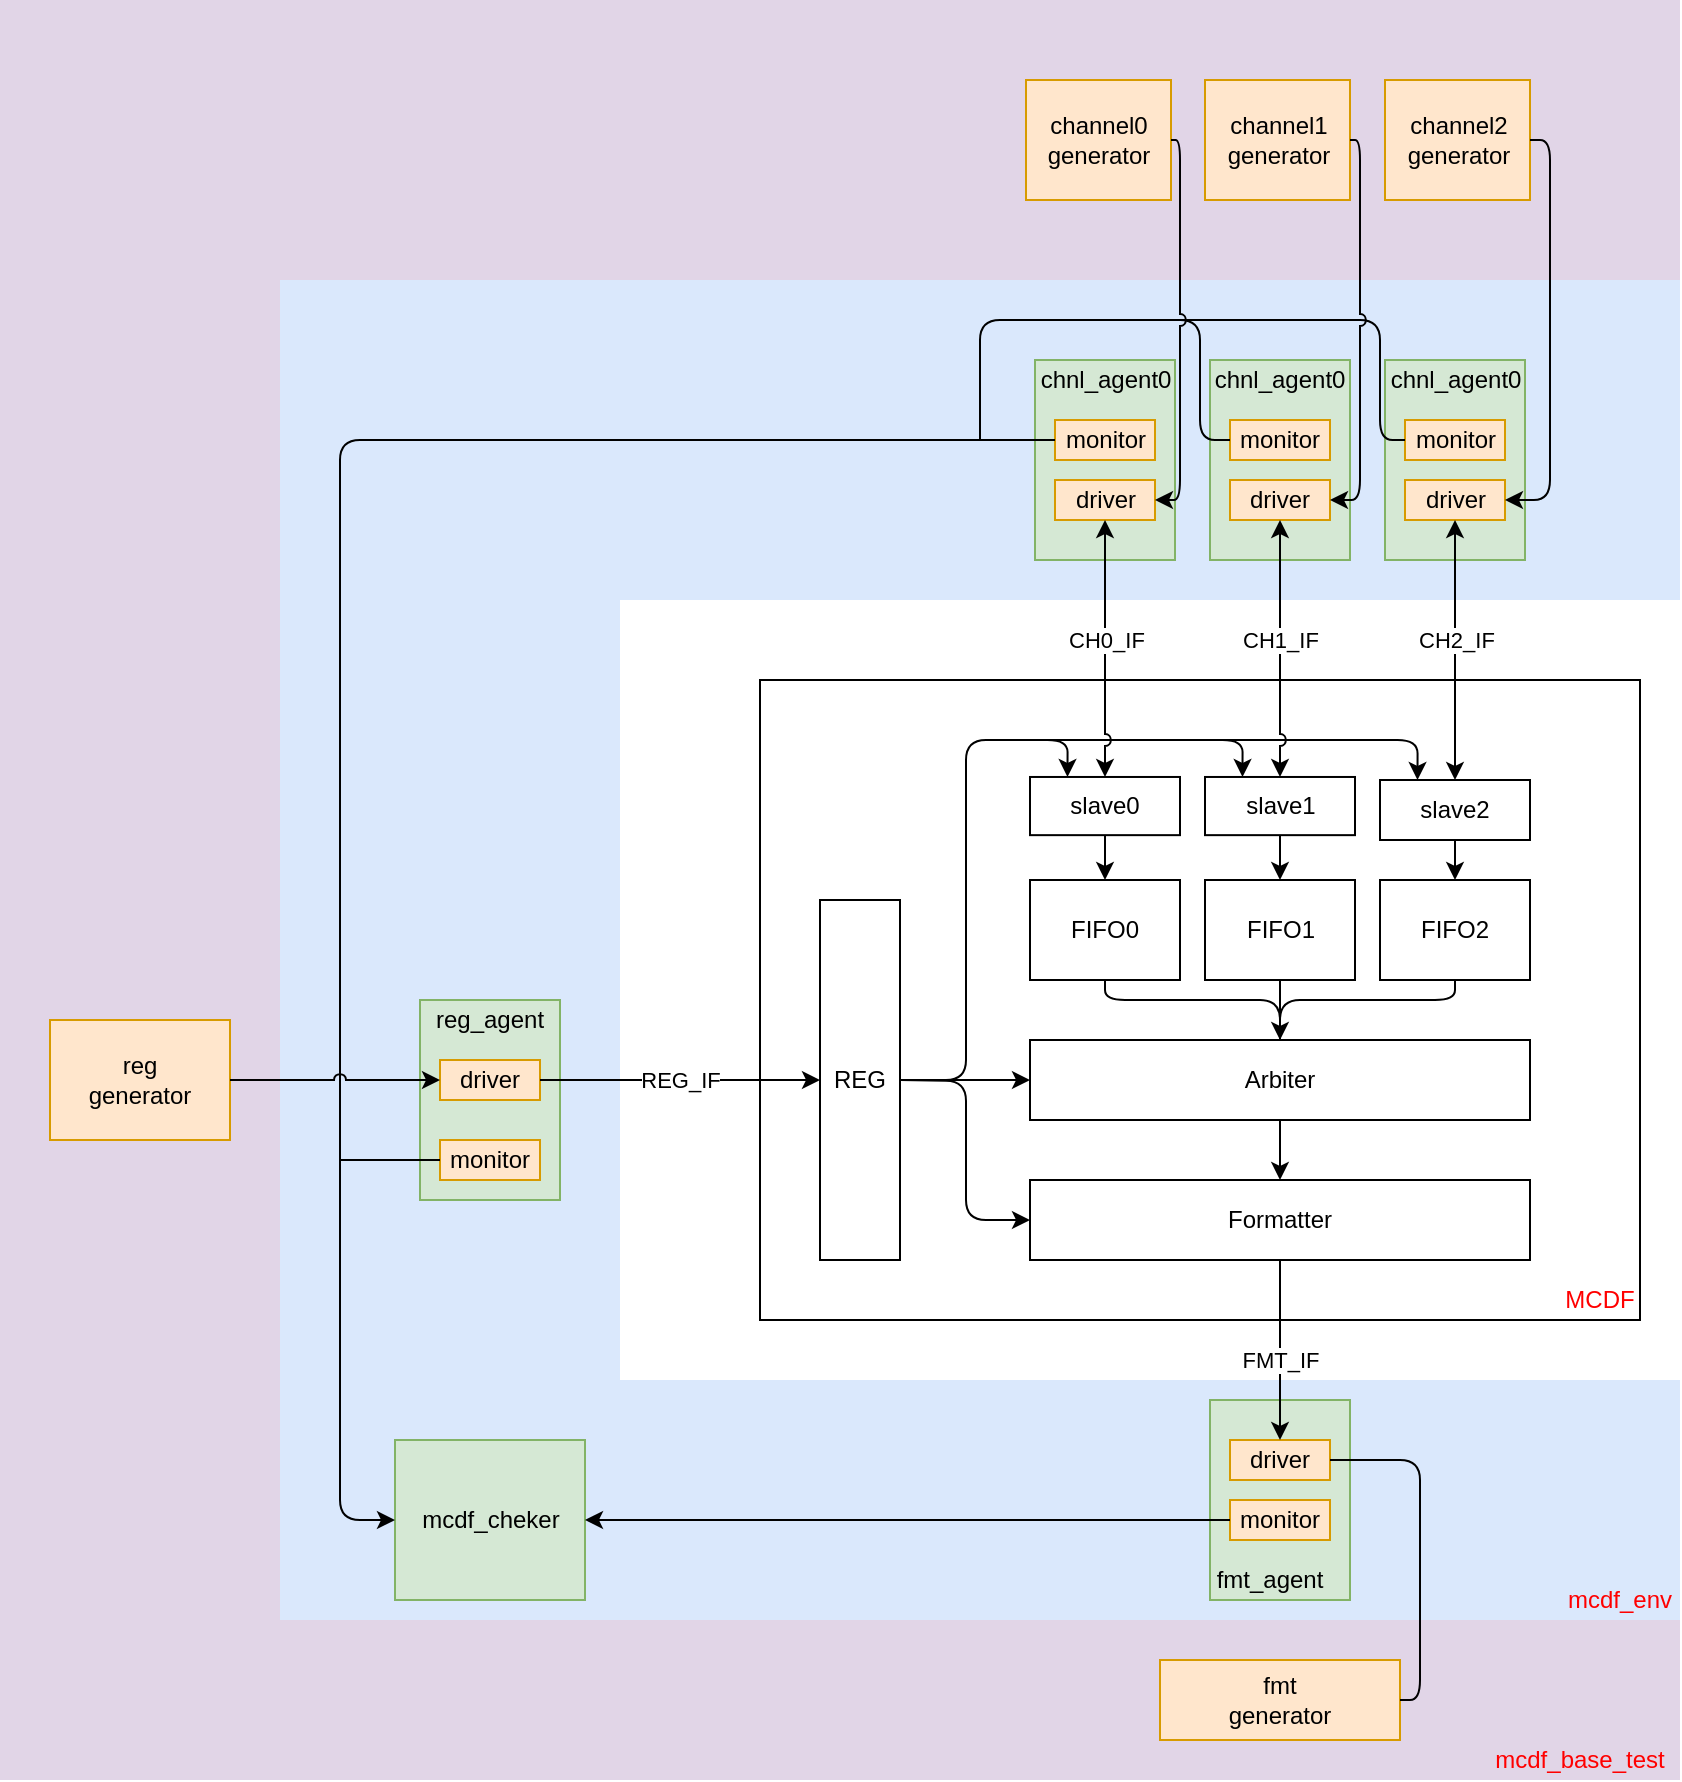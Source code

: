 <mxfile version="13.8.0" type="github">
  <diagram id="-qIr2_UXZxA3kkLqqSqM" name="Page-1">
    <mxGraphModel dx="1831" dy="1626" grid="1" gridSize="10" guides="1" tooltips="1" connect="1" arrows="1" fold="1" page="1" pageScale="1" pageWidth="850" pageHeight="1100" math="0" shadow="0">
      <root>
        <mxCell id="0" />
        <mxCell id="1" parent="0" />
        <mxCell id="Y9nZwd153pjmUSm361T4-191" value="" style="rounded=0;whiteSpace=wrap;html=1;shadow=0;fillColor=#e1d5e7;strokeColor=none;" parent="1" vertex="1">
          <mxGeometry x="-160" y="-140" width="840" height="140" as="geometry" />
        </mxCell>
        <mxCell id="Y9nZwd153pjmUSm361T4-116" value="" style="group;" parent="1" vertex="1" connectable="0">
          <mxGeometry x="220" y="200" width="440" height="320" as="geometry" />
        </mxCell>
        <mxCell id="Y9nZwd153pjmUSm361T4-1" value="&lt;br&gt;&lt;br&gt;&lt;br&gt;&lt;br&gt;" style="rounded=0;whiteSpace=wrap;html=1;" parent="Y9nZwd153pjmUSm361T4-116" vertex="1">
          <mxGeometry width="440" height="320" as="geometry" />
        </mxCell>
        <mxCell id="Y9nZwd153pjmUSm361T4-14" value="MCDF&lt;br&gt;" style="text;html=1;strokeColor=none;fillColor=none;align=center;verticalAlign=middle;whiteSpace=wrap;rounded=0;fontColor=#FF0000;" parent="Y9nZwd153pjmUSm361T4-116" vertex="1">
          <mxGeometry x="400" y="300.606" width="40" height="19.394" as="geometry" />
        </mxCell>
        <mxCell id="Y9nZwd153pjmUSm361T4-2" value="slave0" style="rounded=0;whiteSpace=wrap;html=1;" parent="Y9nZwd153pjmUSm361T4-116" vertex="1">
          <mxGeometry x="135" y="48.485" width="75" height="29.091" as="geometry" />
        </mxCell>
        <mxCell id="Y9nZwd153pjmUSm361T4-11" value="slave1" style="rounded=0;whiteSpace=wrap;html=1;" parent="Y9nZwd153pjmUSm361T4-116" vertex="1">
          <mxGeometry x="222.5" y="48.485" width="75" height="29.091" as="geometry" />
        </mxCell>
        <mxCell id="Y9nZwd153pjmUSm361T4-21" style="edgeStyle=orthogonalEdgeStyle;rounded=0;orthogonalLoop=1;jettySize=auto;html=1;exitX=0.5;exitY=1;exitDx=0;exitDy=0;entryX=0.5;entryY=0;entryDx=0;entryDy=0;" parent="1" source="Y9nZwd153pjmUSm361T4-2" target="Y9nZwd153pjmUSm361T4-7" edge="1">
          <mxGeometry relative="1" as="geometry" />
        </mxCell>
        <mxCell id="Y9nZwd153pjmUSm361T4-101" style="edgeStyle=elbowEdgeStyle;rounded=0;sketch=0;jumpStyle=none;orthogonalLoop=1;jettySize=auto;html=1;exitX=1;exitY=0.5;exitDx=0;exitDy=0;shadow=0;startArrow=none;startFill=0;endArrow=none;endFill=0;" parent="1" source="Y9nZwd153pjmUSm361T4-6" target="Y9nZwd153pjmUSm361T4-1" edge="1">
          <mxGeometry relative="1" as="geometry">
            <Array as="points">
              <mxPoint x="320" y="360" />
            </Array>
          </mxGeometry>
        </mxCell>
        <mxCell id="Y9nZwd153pjmUSm361T4-6" value="REG" style="rounded=0;whiteSpace=wrap;html=1;" parent="1" vertex="1">
          <mxGeometry x="250" y="310" width="40" height="180" as="geometry" />
        </mxCell>
        <mxCell id="Y9nZwd153pjmUSm361T4-98" style="edgeStyle=orthogonalEdgeStyle;rounded=0;sketch=0;jumpStyle=none;orthogonalLoop=1;jettySize=auto;html=1;exitX=0.5;exitY=1;exitDx=0;exitDy=0;shadow=0;startArrow=none;startFill=0;endArrow=classic;endFill=1;" parent="1" source="Y9nZwd153pjmUSm361T4-9" target="Y9nZwd153pjmUSm361T4-15" edge="1">
          <mxGeometry relative="1" as="geometry" />
        </mxCell>
        <mxCell id="Y9nZwd153pjmUSm361T4-9" value="FIFO1" style="rounded=0;whiteSpace=wrap;html=1;" parent="1" vertex="1">
          <mxGeometry x="442.5" y="300" width="75" height="50" as="geometry" />
        </mxCell>
        <mxCell id="Y9nZwd153pjmUSm361T4-22" style="edgeStyle=orthogonalEdgeStyle;rounded=0;orthogonalLoop=1;jettySize=auto;html=1;exitX=0.5;exitY=1;exitDx=0;exitDy=0;entryX=0.5;entryY=0;entryDx=0;entryDy=0;" parent="1" source="Y9nZwd153pjmUSm361T4-11" target="Y9nZwd153pjmUSm361T4-9" edge="1">
          <mxGeometry relative="1" as="geometry" />
        </mxCell>
        <mxCell id="Y9nZwd153pjmUSm361T4-12" value="FIFO2" style="rounded=0;whiteSpace=wrap;html=1;" parent="1" vertex="1">
          <mxGeometry x="530" y="300" width="75" height="50" as="geometry" />
        </mxCell>
        <mxCell id="Y9nZwd153pjmUSm361T4-23" style="edgeStyle=orthogonalEdgeStyle;rounded=0;orthogonalLoop=1;jettySize=auto;html=1;exitX=0.5;exitY=1;exitDx=0;exitDy=0;entryX=0.5;entryY=0;entryDx=0;entryDy=0;" parent="1" source="Y9nZwd153pjmUSm361T4-13" target="Y9nZwd153pjmUSm361T4-12" edge="1">
          <mxGeometry relative="1" as="geometry" />
        </mxCell>
        <mxCell id="Y9nZwd153pjmUSm361T4-13" value="slave2" style="rounded=0;whiteSpace=wrap;html=1;" parent="1" vertex="1">
          <mxGeometry x="530" y="250" width="75" height="30" as="geometry" />
        </mxCell>
        <mxCell id="Y9nZwd153pjmUSm361T4-80" value="" style="edgeStyle=orthogonalEdgeStyle;rounded=0;jumpStyle=arc;orthogonalLoop=1;jettySize=auto;html=1;" parent="1" source="Y9nZwd153pjmUSm361T4-15" target="Y9nZwd153pjmUSm361T4-79" edge="1">
          <mxGeometry relative="1" as="geometry" />
        </mxCell>
        <mxCell id="Y9nZwd153pjmUSm361T4-15" value="Arbiter&lt;br&gt;" style="rounded=0;whiteSpace=wrap;html=1;" parent="1" vertex="1">
          <mxGeometry x="355" y="380" width="250" height="40" as="geometry" />
        </mxCell>
        <mxCell id="Y9nZwd153pjmUSm361T4-79" value="Formatter" style="whiteSpace=wrap;html=1;rounded=0;" parent="1" vertex="1">
          <mxGeometry x="355" y="450" width="250" height="40" as="geometry" />
        </mxCell>
        <mxCell id="Y9nZwd153pjmUSm361T4-7" value="FIFO0" style="rounded=0;whiteSpace=wrap;html=1;shadow=0;" parent="1" vertex="1">
          <mxGeometry x="355" y="300" width="75" height="50" as="geometry" />
        </mxCell>
        <mxCell id="Y9nZwd153pjmUSm361T4-99" value="" style="endArrow=none;html=1;shadow=0;entryX=0.5;entryY=1;entryDx=0;entryDy=0;edgeStyle=orthogonalEdgeStyle;exitX=0.5;exitY=0;exitDx=0;exitDy=0;" parent="1" source="Y9nZwd153pjmUSm361T4-15" target="Y9nZwd153pjmUSm361T4-7" edge="1">
          <mxGeometry width="50" height="50" relative="1" as="geometry">
            <mxPoint x="400" y="380" as="sourcePoint" />
            <mxPoint x="450" y="330" as="targetPoint" />
            <Array as="points">
              <mxPoint x="480" y="360" />
              <mxPoint x="393" y="360" />
            </Array>
          </mxGeometry>
        </mxCell>
        <mxCell id="Y9nZwd153pjmUSm361T4-100" value="" style="endArrow=none;html=1;shadow=0;entryX=0.5;entryY=1;entryDx=0;entryDy=0;edgeStyle=orthogonalEdgeStyle;exitX=0.5;exitY=0;exitDx=0;exitDy=0;" parent="1" source="Y9nZwd153pjmUSm361T4-15" target="Y9nZwd153pjmUSm361T4-12" edge="1">
          <mxGeometry width="50" height="50" relative="1" as="geometry">
            <mxPoint x="400" y="380" as="sourcePoint" />
            <mxPoint x="450" y="330" as="targetPoint" />
            <Array as="points">
              <mxPoint x="480" y="360" />
              <mxPoint x="568" y="360" />
            </Array>
          </mxGeometry>
        </mxCell>
        <mxCell id="Y9nZwd153pjmUSm361T4-102" value="" style="endArrow=classic;html=1;shadow=0;edgeStyle=orthogonalEdgeStyle;exitX=1;exitY=0.5;exitDx=0;exitDy=0;entryX=0.25;entryY=0;entryDx=0;entryDy=0;endFill=1;" parent="1" source="Y9nZwd153pjmUSm361T4-6" target="Y9nZwd153pjmUSm361T4-2" edge="1">
          <mxGeometry width="50" height="50" relative="1" as="geometry">
            <mxPoint x="460" y="400" as="sourcePoint" />
            <mxPoint x="510" y="350" as="targetPoint" />
            <Array as="points">
              <mxPoint x="323" y="400" />
              <mxPoint x="323" y="230" />
              <mxPoint x="374" y="230" />
            </Array>
          </mxGeometry>
        </mxCell>
        <mxCell id="Y9nZwd153pjmUSm361T4-103" value="" style="endArrow=classic;html=1;shadow=0;entryX=0.25;entryY=0;entryDx=0;entryDy=0;edgeStyle=orthogonalEdgeStyle;endFill=1;" parent="1" target="Y9nZwd153pjmUSm361T4-11" edge="1">
          <mxGeometry width="50" height="50" relative="1" as="geometry">
            <mxPoint x="350" y="230" as="sourcePoint" />
            <mxPoint x="510" y="350" as="targetPoint" />
            <Array as="points">
              <mxPoint x="350" y="230" />
              <mxPoint x="461" y="230" />
            </Array>
          </mxGeometry>
        </mxCell>
        <mxCell id="Y9nZwd153pjmUSm361T4-104" value="" style="endArrow=classic;html=1;shadow=0;entryX=0.25;entryY=0;entryDx=0;entryDy=0;edgeStyle=orthogonalEdgeStyle;endFill=1;" parent="1" target="Y9nZwd153pjmUSm361T4-13" edge="1">
          <mxGeometry width="50" height="50" relative="1" as="geometry">
            <mxPoint x="430" y="230" as="sourcePoint" />
            <mxPoint x="510" y="350" as="targetPoint" />
            <Array as="points">
              <mxPoint x="440" y="230" />
              <mxPoint x="549" y="230" />
            </Array>
          </mxGeometry>
        </mxCell>
        <mxCell id="Y9nZwd153pjmUSm361T4-105" value="" style="endArrow=classic;html=1;shadow=0;entryX=0;entryY=0.5;entryDx=0;entryDy=0;" parent="1" target="Y9nZwd153pjmUSm361T4-15" edge="1">
          <mxGeometry width="50" height="50" relative="1" as="geometry">
            <mxPoint x="290" y="400" as="sourcePoint" />
            <mxPoint x="510" y="350" as="targetPoint" />
          </mxGeometry>
        </mxCell>
        <mxCell id="Y9nZwd153pjmUSm361T4-106" value="" style="endArrow=classic;html=1;shadow=0;edgeStyle=orthogonalEdgeStyle;entryX=0;entryY=0.5;entryDx=0;entryDy=0;endFill=1;" parent="1" target="Y9nZwd153pjmUSm361T4-79" edge="1">
          <mxGeometry width="50" height="50" relative="1" as="geometry">
            <mxPoint x="290" y="400" as="sourcePoint" />
            <mxPoint x="510" y="350" as="targetPoint" />
          </mxGeometry>
        </mxCell>
        <mxCell id="Y9nZwd153pjmUSm361T4-120" value="" style="rounded=0;whiteSpace=wrap;html=1;shadow=0;fillColor=#dae8fc;strokeColor=none;" parent="1" vertex="1">
          <mxGeometry x="-20" width="700" height="160" as="geometry" />
        </mxCell>
        <mxCell id="Y9nZwd153pjmUSm361T4-121" value="" style="rounded=0;whiteSpace=wrap;html=1;shadow=0;fillColor=#dae8fc;strokeColor=none;" parent="1" vertex="1">
          <mxGeometry x="-20" y="140" width="170" height="530" as="geometry" />
        </mxCell>
        <mxCell id="Y9nZwd153pjmUSm361T4-122" value="" style="rounded=0;whiteSpace=wrap;html=1;shadow=0;fillColor=#dae8fc;strokeColor=none;" parent="1" vertex="1">
          <mxGeometry x="150" y="550" width="530" height="120" as="geometry" />
        </mxCell>
        <mxCell id="Y9nZwd153pjmUSm361T4-129" value="" style="group;strokeColor=#666666;fontColor=#333333;" parent="1" vertex="1" connectable="0">
          <mxGeometry x="357.5" y="40" width="70" height="100" as="geometry" />
        </mxCell>
        <mxCell id="Y9nZwd153pjmUSm361T4-123" value="" style="rounded=0;whiteSpace=wrap;html=1;shadow=0;strokeColor=#82b366;fillColor=#d5e8d4;" parent="Y9nZwd153pjmUSm361T4-129" vertex="1">
          <mxGeometry width="70" height="100" as="geometry" />
        </mxCell>
        <mxCell id="Y9nZwd153pjmUSm361T4-124" value="monitor" style="rounded=0;whiteSpace=wrap;html=1;shadow=0;strokeColor=#d79b00;fillColor=#ffe6cc;" parent="Y9nZwd153pjmUSm361T4-129" vertex="1">
          <mxGeometry x="10" y="30" width="50" height="20" as="geometry" />
        </mxCell>
        <mxCell id="Y9nZwd153pjmUSm361T4-125" value="driver" style="rounded=0;whiteSpace=wrap;html=1;shadow=0;strokeColor=#d79b00;fillColor=#ffe6cc;" parent="Y9nZwd153pjmUSm361T4-129" vertex="1">
          <mxGeometry x="10" y="60" width="50" height="20" as="geometry" />
        </mxCell>
        <mxCell id="Y9nZwd153pjmUSm361T4-126" value="chnl_agent0" style="text;html=1;strokeColor=none;fillColor=none;align=center;verticalAlign=middle;whiteSpace=wrap;rounded=0;shadow=0;" parent="Y9nZwd153pjmUSm361T4-129" vertex="1">
          <mxGeometry x="15" width="40" height="20" as="geometry" />
        </mxCell>
        <mxCell id="Y9nZwd153pjmUSm361T4-130" value="" style="group;fillColor=#d5e8d4;strokeColor=#82b366;" parent="1" vertex="1" connectable="0">
          <mxGeometry x="445" y="40" width="70" height="100" as="geometry" />
        </mxCell>
        <mxCell id="Y9nZwd153pjmUSm361T4-131" value="" style="rounded=0;whiteSpace=wrap;html=1;shadow=0;strokeColor=#82b366;fillColor=#d5e8d4;" parent="Y9nZwd153pjmUSm361T4-130" vertex="1">
          <mxGeometry width="70" height="100" as="geometry" />
        </mxCell>
        <mxCell id="Y9nZwd153pjmUSm361T4-132" value="monitor" style="rounded=0;whiteSpace=wrap;html=1;shadow=0;strokeColor=#d79b00;fillColor=#ffe6cc;" parent="Y9nZwd153pjmUSm361T4-130" vertex="1">
          <mxGeometry x="10" y="30" width="50" height="20" as="geometry" />
        </mxCell>
        <mxCell id="Y9nZwd153pjmUSm361T4-133" value="driver" style="rounded=0;whiteSpace=wrap;html=1;shadow=0;strokeColor=#d79b00;fillColor=#ffe6cc;" parent="Y9nZwd153pjmUSm361T4-130" vertex="1">
          <mxGeometry x="10" y="60" width="50" height="20" as="geometry" />
        </mxCell>
        <mxCell id="Y9nZwd153pjmUSm361T4-134" value="chnl_agent0" style="text;html=1;strokeColor=none;fillColor=none;align=center;verticalAlign=middle;whiteSpace=wrap;rounded=0;shadow=0;" parent="Y9nZwd153pjmUSm361T4-130" vertex="1">
          <mxGeometry x="15" width="40" height="20" as="geometry" />
        </mxCell>
        <mxCell id="Y9nZwd153pjmUSm361T4-135" value="" style="group" parent="1" vertex="1" connectable="0">
          <mxGeometry x="532.5" y="40" width="70" height="100" as="geometry" />
        </mxCell>
        <mxCell id="Y9nZwd153pjmUSm361T4-136" value="" style="rounded=0;whiteSpace=wrap;html=1;shadow=0;strokeColor=#82b366;fillColor=#d5e8d4;" parent="Y9nZwd153pjmUSm361T4-135" vertex="1">
          <mxGeometry width="70" height="100" as="geometry" />
        </mxCell>
        <mxCell id="Y9nZwd153pjmUSm361T4-137" value="monitor" style="rounded=0;whiteSpace=wrap;html=1;shadow=0;strokeColor=#d79b00;fillColor=#ffe6cc;" parent="Y9nZwd153pjmUSm361T4-135" vertex="1">
          <mxGeometry x="10" y="30" width="50" height="20" as="geometry" />
        </mxCell>
        <mxCell id="Y9nZwd153pjmUSm361T4-138" value="driver" style="rounded=0;whiteSpace=wrap;html=1;shadow=0;strokeColor=#d79b00;fillColor=#ffe6cc;" parent="Y9nZwd153pjmUSm361T4-135" vertex="1">
          <mxGeometry x="10" y="60" width="50" height="20" as="geometry" />
        </mxCell>
        <mxCell id="Y9nZwd153pjmUSm361T4-139" value="chnl_agent0" style="text;html=1;strokeColor=none;fillColor=none;align=center;verticalAlign=middle;whiteSpace=wrap;rounded=0;shadow=0;" parent="Y9nZwd153pjmUSm361T4-135" vertex="1">
          <mxGeometry x="15" width="40" height="20" as="geometry" />
        </mxCell>
        <mxCell id="Y9nZwd153pjmUSm361T4-141" value="" style="endArrow=classic;html=1;shadow=0;exitX=0.5;exitY=1;exitDx=0;exitDy=0;entryX=0.5;entryY=0;entryDx=0;entryDy=0;startArrow=classic;startFill=1;jumpStyle=arc;" parent="1" source="Y9nZwd153pjmUSm361T4-125" target="Y9nZwd153pjmUSm361T4-2" edge="1">
          <mxGeometry relative="1" as="geometry">
            <mxPoint x="370" y="180" as="sourcePoint" />
            <mxPoint x="470" y="180" as="targetPoint" />
          </mxGeometry>
        </mxCell>
        <mxCell id="Y9nZwd153pjmUSm361T4-142" value="CH0_IF" style="edgeLabel;resizable=0;html=1;align=center;verticalAlign=middle;" parent="Y9nZwd153pjmUSm361T4-141" connectable="0" vertex="1">
          <mxGeometry relative="1" as="geometry">
            <mxPoint y="-4.29" as="offset" />
          </mxGeometry>
        </mxCell>
        <mxCell id="Y9nZwd153pjmUSm361T4-152" value="" style="endArrow=classic;html=1;shadow=0;entryX=0.5;entryY=0;entryDx=0;entryDy=0;startArrow=classic;startFill=1;exitX=0.5;exitY=1;exitDx=0;exitDy=0;jumpStyle=arc;" parent="1" source="Y9nZwd153pjmUSm361T4-133" target="Y9nZwd153pjmUSm361T4-11" edge="1">
          <mxGeometry relative="1" as="geometry">
            <mxPoint x="480" y="140" as="sourcePoint" />
            <mxPoint x="479.71" y="231.515" as="targetPoint" />
          </mxGeometry>
        </mxCell>
        <mxCell id="Y9nZwd153pjmUSm361T4-153" value="CH1_IF" style="edgeLabel;resizable=0;html=1;align=center;verticalAlign=middle;" parent="Y9nZwd153pjmUSm361T4-152" connectable="0" vertex="1">
          <mxGeometry relative="1" as="geometry">
            <mxPoint y="-4.29" as="offset" />
          </mxGeometry>
        </mxCell>
        <mxCell id="Y9nZwd153pjmUSm361T4-157" value="" style="endArrow=classic;html=1;shadow=0;exitX=0.5;exitY=1;exitDx=0;exitDy=0;entryX=0.5;entryY=0;entryDx=0;entryDy=0;startArrow=classic;startFill=1;jumpStyle=arc;" parent="1" source="Y9nZwd153pjmUSm361T4-138" target="Y9nZwd153pjmUSm361T4-13" edge="1">
          <mxGeometry relative="1" as="geometry">
            <mxPoint x="370" y="230" as="sourcePoint" />
            <mxPoint x="470" y="230" as="targetPoint" />
          </mxGeometry>
        </mxCell>
        <mxCell id="Y9nZwd153pjmUSm361T4-158" value="CH2_IF" style="edgeLabel;resizable=0;html=1;align=center;verticalAlign=middle;" parent="Y9nZwd153pjmUSm361T4-157" connectable="0" vertex="1">
          <mxGeometry relative="1" as="geometry">
            <mxPoint y="-4.76" as="offset" />
          </mxGeometry>
        </mxCell>
        <mxCell id="Y9nZwd153pjmUSm361T4-161" value="" style="group;fillColor=#ffe6cc;strokeColor=#d79b00;" parent="1" vertex="1" connectable="0">
          <mxGeometry x="445" y="560" width="70" height="100" as="geometry" />
        </mxCell>
        <mxCell id="Y9nZwd153pjmUSm361T4-162" value="" style="rounded=0;whiteSpace=wrap;html=1;shadow=0;strokeColor=#82b366;fillColor=#d5e8d4;" parent="Y9nZwd153pjmUSm361T4-161" vertex="1">
          <mxGeometry width="70" height="100" as="geometry" />
        </mxCell>
        <mxCell id="Y9nZwd153pjmUSm361T4-163" value="monitor" style="rounded=0;whiteSpace=wrap;html=1;shadow=0;strokeColor=#d79b00;fillColor=#ffe6cc;" parent="Y9nZwd153pjmUSm361T4-161" vertex="1">
          <mxGeometry x="10" y="50" width="50" height="20" as="geometry" />
        </mxCell>
        <mxCell id="Y9nZwd153pjmUSm361T4-164" value="driver" style="rounded=0;whiteSpace=wrap;html=1;shadow=0;strokeColor=#d79b00;fillColor=#ffe6cc;" parent="Y9nZwd153pjmUSm361T4-161" vertex="1">
          <mxGeometry x="10" y="20" width="50" height="20" as="geometry" />
        </mxCell>
        <mxCell id="Y9nZwd153pjmUSm361T4-165" value="fmt_agent" style="text;html=1;strokeColor=none;fillColor=none;align=center;verticalAlign=middle;whiteSpace=wrap;rounded=0;shadow=0;" parent="Y9nZwd153pjmUSm361T4-161" vertex="1">
          <mxGeometry x="10" y="80" width="40" height="20" as="geometry" />
        </mxCell>
        <mxCell id="Y9nZwd153pjmUSm361T4-166" value="" style="endArrow=classic;html=1;shadow=0;exitX=0.5;exitY=1;exitDx=0;exitDy=0;entryX=0.5;entryY=0;entryDx=0;entryDy=0;" parent="1" source="Y9nZwd153pjmUSm361T4-79" target="Y9nZwd153pjmUSm361T4-164" edge="1">
          <mxGeometry relative="1" as="geometry">
            <mxPoint x="430" y="570" as="sourcePoint" />
            <mxPoint x="530" y="570" as="targetPoint" />
          </mxGeometry>
        </mxCell>
        <mxCell id="Y9nZwd153pjmUSm361T4-167" value="FMT_IF" style="edgeLabel;resizable=0;html=1;align=center;verticalAlign=middle;" parent="Y9nZwd153pjmUSm361T4-166" connectable="0" vertex="1">
          <mxGeometry relative="1" as="geometry">
            <mxPoint y="4.76" as="offset" />
          </mxGeometry>
        </mxCell>
        <mxCell id="Y9nZwd153pjmUSm361T4-173" value="" style="group;strokeColor=#d79b00;fillColor=#ffe6cc;" parent="1" vertex="1" connectable="0">
          <mxGeometry x="50" y="360" width="70" height="100" as="geometry" />
        </mxCell>
        <mxCell id="Y9nZwd153pjmUSm361T4-174" value="" style="rounded=0;whiteSpace=wrap;html=1;shadow=0;strokeColor=#82b366;fillColor=#d5e8d4;" parent="Y9nZwd153pjmUSm361T4-173" vertex="1">
          <mxGeometry width="70" height="100" as="geometry" />
        </mxCell>
        <mxCell id="Y9nZwd153pjmUSm361T4-175" value="monitor" style="rounded=0;whiteSpace=wrap;html=1;shadow=0;strokeColor=#d79b00;fillColor=#ffe6cc;" parent="Y9nZwd153pjmUSm361T4-173" vertex="1">
          <mxGeometry x="10" y="70" width="50" height="20" as="geometry" />
        </mxCell>
        <mxCell id="Y9nZwd153pjmUSm361T4-176" value="driver" style="rounded=0;whiteSpace=wrap;html=1;shadow=0;strokeColor=#d79b00;fillColor=#ffe6cc;" parent="Y9nZwd153pjmUSm361T4-173" vertex="1">
          <mxGeometry x="10" y="30" width="50" height="20" as="geometry" />
        </mxCell>
        <mxCell id="Y9nZwd153pjmUSm361T4-177" value="reg_agent" style="text;html=1;strokeColor=none;fillColor=none;align=center;verticalAlign=middle;whiteSpace=wrap;rounded=0;shadow=0;" parent="Y9nZwd153pjmUSm361T4-173" vertex="1">
          <mxGeometry x="15" width="40" height="20" as="geometry" />
        </mxCell>
        <mxCell id="Y9nZwd153pjmUSm361T4-178" value="" style="endArrow=classic;html=1;shadow=0;exitX=1;exitY=0.5;exitDx=0;exitDy=0;entryX=0;entryY=0.5;entryDx=0;entryDy=0;" parent="1" source="Y9nZwd153pjmUSm361T4-176" target="Y9nZwd153pjmUSm361T4-6" edge="1">
          <mxGeometry relative="1" as="geometry">
            <mxPoint x="190" y="380" as="sourcePoint" />
            <mxPoint x="290" y="380" as="targetPoint" />
          </mxGeometry>
        </mxCell>
        <mxCell id="Y9nZwd153pjmUSm361T4-179" value="REG_IF" style="edgeLabel;resizable=0;html=1;align=center;verticalAlign=middle;" parent="Y9nZwd153pjmUSm361T4-178" connectable="0" vertex="1">
          <mxGeometry relative="1" as="geometry" />
        </mxCell>
        <mxCell id="Y9nZwd153pjmUSm361T4-180" value="mcdf_cheker" style="rounded=0;whiteSpace=wrap;html=1;shadow=0;strokeColor=#82b366;fillColor=#d5e8d4;" parent="1" vertex="1">
          <mxGeometry x="37.5" y="580" width="95" height="80" as="geometry" />
        </mxCell>
        <mxCell id="Y9nZwd153pjmUSm361T4-181" value="" style="endArrow=none;html=1;shadow=0;entryX=0;entryY=0.5;entryDx=0;entryDy=0;edgeStyle=orthogonalEdgeStyle;exitX=0;exitY=0.5;exitDx=0;exitDy=0;endFill=0;startArrow=classic;startFill=1;" parent="1" source="Y9nZwd153pjmUSm361T4-180" target="Y9nZwd153pjmUSm361T4-124" edge="1">
          <mxGeometry width="50" height="50" relative="1" as="geometry">
            <mxPoint x="280" y="150" as="sourcePoint" />
            <mxPoint x="330" y="100" as="targetPoint" />
            <Array as="points">
              <mxPoint x="10" y="620" />
              <mxPoint x="10" y="80" />
            </Array>
          </mxGeometry>
        </mxCell>
        <mxCell id="Y9nZwd153pjmUSm361T4-182" value="" style="endArrow=none;html=1;shadow=0;entryX=0;entryY=0.5;entryDx=0;entryDy=0;edgeStyle=orthogonalEdgeStyle;" parent="1" target="Y9nZwd153pjmUSm361T4-132" edge="1">
          <mxGeometry width="50" height="50" relative="1" as="geometry">
            <mxPoint x="330" y="80" as="sourcePoint" />
            <mxPoint x="450" y="100" as="targetPoint" />
            <Array as="points">
              <mxPoint x="330" y="20" />
              <mxPoint x="440" y="20" />
              <mxPoint x="440" y="80" />
            </Array>
          </mxGeometry>
        </mxCell>
        <mxCell id="Y9nZwd153pjmUSm361T4-183" value="" style="endArrow=none;html=1;shadow=0;entryX=0;entryY=0.5;entryDx=0;entryDy=0;edgeStyle=orthogonalEdgeStyle;" parent="1" target="Y9nZwd153pjmUSm361T4-137" edge="1">
          <mxGeometry width="50" height="50" relative="1" as="geometry">
            <mxPoint x="430" y="20" as="sourcePoint" />
            <mxPoint x="620" y="100" as="targetPoint" />
            <Array as="points">
              <mxPoint x="530" y="20" />
              <mxPoint x="530" y="80" />
            </Array>
          </mxGeometry>
        </mxCell>
        <mxCell id="Y9nZwd153pjmUSm361T4-184" value="" style="endArrow=none;html=1;shadow=0;entryX=0;entryY=0.5;entryDx=0;entryDy=0;startArrow=none;startFill=0;" parent="1" target="Y9nZwd153pjmUSm361T4-175" edge="1">
          <mxGeometry width="50" height="50" relative="1" as="geometry">
            <mxPoint x="10" y="440" as="sourcePoint" />
            <mxPoint x="350" y="400" as="targetPoint" />
          </mxGeometry>
        </mxCell>
        <mxCell id="Y9nZwd153pjmUSm361T4-185" value="" style="endArrow=none;html=1;shadow=0;entryX=0;entryY=0.5;entryDx=0;entryDy=0;exitX=1;exitY=0.5;exitDx=0;exitDy=0;startArrow=classic;startFill=1;" parent="1" source="Y9nZwd153pjmUSm361T4-180" target="Y9nZwd153pjmUSm361T4-163" edge="1">
          <mxGeometry width="50" height="50" relative="1" as="geometry">
            <mxPoint x="122.5" y="610" as="sourcePoint" />
            <mxPoint x="172.5" y="560" as="targetPoint" />
          </mxGeometry>
        </mxCell>
        <mxCell id="Y9nZwd153pjmUSm361T4-187" value="mcdf_env" style="text;html=1;strokeColor=none;fillColor=none;align=center;verticalAlign=middle;whiteSpace=wrap;rounded=0;shadow=0;fontColor=#FF0000;" parent="1" vertex="1">
          <mxGeometry x="630" y="650" width="40" height="20" as="geometry" />
        </mxCell>
        <mxCell id="Y9nZwd153pjmUSm361T4-188" value="" style="rounded=0;whiteSpace=wrap;html=1;shadow=0;fillColor=#e1d5e7;strokeColor=none;" parent="1" vertex="1">
          <mxGeometry x="-160" width="140" height="670" as="geometry" />
        </mxCell>
        <mxCell id="Y9nZwd153pjmUSm361T4-189" value="channel0&lt;br&gt;generator" style="rounded=0;whiteSpace=wrap;html=1;shadow=0;strokeColor=#d79b00;fillColor=#ffe6cc;" parent="1" vertex="1">
          <mxGeometry x="353" y="-100" width="72.5" height="60" as="geometry" />
        </mxCell>
        <mxCell id="Y9nZwd153pjmUSm361T4-192" value="" style="endArrow=classic;html=1;shadow=0;exitX=1;exitY=0.5;exitDx=0;exitDy=0;entryX=1;entryY=0.5;entryDx=0;entryDy=0;edgeStyle=orthogonalEdgeStyle;jumpStyle=arc;" parent="1" source="Y9nZwd153pjmUSm361T4-189" target="Y9nZwd153pjmUSm361T4-125" edge="1">
          <mxGeometry width="50" height="50" relative="1" as="geometry">
            <mxPoint x="350" y="140" as="sourcePoint" />
            <mxPoint x="400" y="90" as="targetPoint" />
            <Array as="points">
              <mxPoint x="430" y="110" />
            </Array>
          </mxGeometry>
        </mxCell>
        <mxCell id="Y9nZwd153pjmUSm361T4-193" value="channel1&lt;br&gt;generator" style="rounded=0;whiteSpace=wrap;html=1;shadow=0;strokeColor=#d79b00;fillColor=#ffe6cc;" parent="1" vertex="1">
          <mxGeometry x="442.5" y="-100" width="72.5" height="60" as="geometry" />
        </mxCell>
        <mxCell id="Y9nZwd153pjmUSm361T4-194" value="channel2&lt;br&gt;generator" style="rounded=0;whiteSpace=wrap;html=1;shadow=0;strokeColor=#d79b00;fillColor=#ffe6cc;" parent="1" vertex="1">
          <mxGeometry x="532.5" y="-100" width="72.5" height="60" as="geometry" />
        </mxCell>
        <mxCell id="Y9nZwd153pjmUSm361T4-196" value="" style="endArrow=classic;html=1;shadow=0;exitX=1;exitY=0.5;exitDx=0;exitDy=0;entryX=1;entryY=0.5;entryDx=0;entryDy=0;edgeStyle=orthogonalEdgeStyle;jumpStyle=arc;" parent="1" source="Y9nZwd153pjmUSm361T4-193" target="Y9nZwd153pjmUSm361T4-133" edge="1">
          <mxGeometry width="50" height="50" relative="1" as="geometry">
            <mxPoint x="350" y="140" as="sourcePoint" />
            <mxPoint x="400" y="90" as="targetPoint" />
            <Array as="points">
              <mxPoint x="520" y="-70" />
              <mxPoint x="520" y="110" />
            </Array>
          </mxGeometry>
        </mxCell>
        <mxCell id="Y9nZwd153pjmUSm361T4-198" value="" style="endArrow=classic;html=1;shadow=0;exitX=1;exitY=0.5;exitDx=0;exitDy=0;entryX=1;entryY=0.5;entryDx=0;entryDy=0;edgeStyle=orthogonalEdgeStyle;" parent="1" source="Y9nZwd153pjmUSm361T4-194" target="Y9nZwd153pjmUSm361T4-138" edge="1">
          <mxGeometry width="50" height="50" relative="1" as="geometry">
            <mxPoint x="350" y="140" as="sourcePoint" />
            <mxPoint x="400" y="90" as="targetPoint" />
          </mxGeometry>
        </mxCell>
        <mxCell id="Y9nZwd153pjmUSm361T4-199" value="reg&lt;br&gt;generator" style="rounded=0;whiteSpace=wrap;html=1;shadow=0;strokeColor=#d79b00;fillColor=#ffe6cc;" parent="1" vertex="1">
          <mxGeometry x="-135" y="370" width="90" height="60" as="geometry" />
        </mxCell>
        <mxCell id="Y9nZwd153pjmUSm361T4-200" value="" style="endArrow=classic;html=1;shadow=0;exitX=1;exitY=0.5;exitDx=0;exitDy=0;entryX=0;entryY=0.5;entryDx=0;entryDy=0;jumpStyle=arc;" parent="1" source="Y9nZwd153pjmUSm361T4-199" target="Y9nZwd153pjmUSm361T4-176" edge="1">
          <mxGeometry width="50" height="50" relative="1" as="geometry">
            <mxPoint x="-120" y="390" as="sourcePoint" />
            <mxPoint x="-70" y="340" as="targetPoint" />
          </mxGeometry>
        </mxCell>
        <mxCell id="Y9nZwd153pjmUSm361T4-201" value="" style="rounded=0;whiteSpace=wrap;html=1;shadow=0;fillColor=#e1d5e7;strokeColor=none;" parent="1" vertex="1">
          <mxGeometry x="-160" y="670" width="840" height="80" as="geometry" />
        </mxCell>
        <mxCell id="Y9nZwd153pjmUSm361T4-202" value="fmt&lt;br&gt;generator" style="rounded=0;whiteSpace=wrap;html=1;shadow=0;strokeColor=#d79b00;fillColor=#ffe6cc;" parent="1" vertex="1">
          <mxGeometry x="420" y="690" width="120" height="40" as="geometry" />
        </mxCell>
        <mxCell id="Y9nZwd153pjmUSm361T4-203" value="" style="endArrow=none;html=1;shadow=0;exitX=1;exitY=0.5;exitDx=0;exitDy=0;entryX=1;entryY=0.5;entryDx=0;entryDy=0;edgeStyle=orthogonalEdgeStyle;" parent="1" source="Y9nZwd153pjmUSm361T4-202" target="Y9nZwd153pjmUSm361T4-164" edge="1">
          <mxGeometry width="50" height="50" relative="1" as="geometry">
            <mxPoint x="480" y="720" as="sourcePoint" />
            <mxPoint x="530" y="670" as="targetPoint" />
          </mxGeometry>
        </mxCell>
        <mxCell id="Y9nZwd153pjmUSm361T4-204" value="mcdf_base_test" style="text;html=1;strokeColor=none;fillColor=none;align=center;verticalAlign=middle;whiteSpace=wrap;rounded=0;shadow=0;fontColor=#FF0000;" parent="1" vertex="1">
          <mxGeometry x="610" y="730" width="40" height="20" as="geometry" />
        </mxCell>
      </root>
    </mxGraphModel>
  </diagram>
</mxfile>
